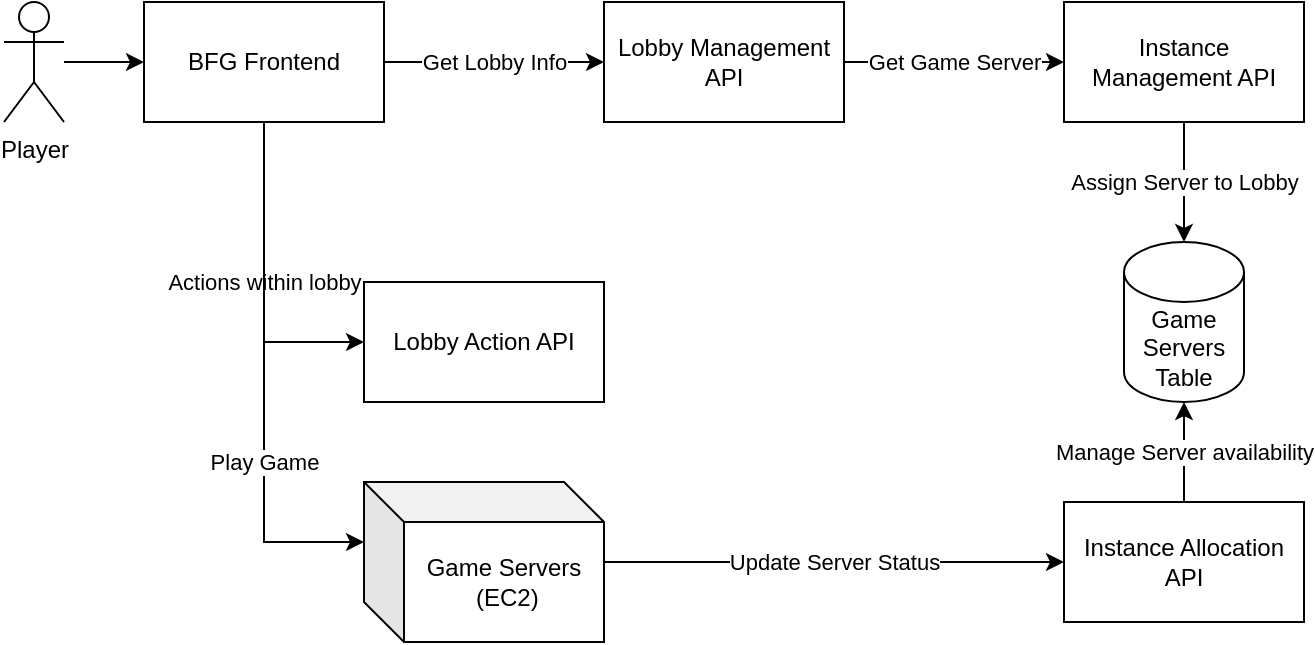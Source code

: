 <mxfile version="23.1.1" type="device">
  <diagram name="Page-1" id="kqTo7AYF7OkdLRpXlm0H">
    <mxGraphModel dx="794" dy="466" grid="1" gridSize="10" guides="1" tooltips="1" connect="1" arrows="1" fold="1" page="1" pageScale="1" pageWidth="850" pageHeight="1100" math="0" shadow="0">
      <root>
        <mxCell id="0" />
        <mxCell id="1" parent="0" />
        <mxCell id="nVO2MokBtu_pbqRF70A4-1" value="&lt;div&gt;Player&lt;/div&gt;" style="shape=umlActor;verticalLabelPosition=bottom;verticalAlign=top;html=1;outlineConnect=0;" vertex="1" parent="1">
          <mxGeometry x="60" y="140" width="30" height="60" as="geometry" />
        </mxCell>
        <mxCell id="nVO2MokBtu_pbqRF70A4-12" value="&lt;div&gt;Get Lobby Info&lt;/div&gt;" style="edgeStyle=orthogonalEdgeStyle;rounded=0;orthogonalLoop=1;jettySize=auto;html=1;entryX=0;entryY=0.5;entryDx=0;entryDy=0;" edge="1" parent="1" source="nVO2MokBtu_pbqRF70A4-4" target="nVO2MokBtu_pbqRF70A4-6">
          <mxGeometry relative="1" as="geometry">
            <Array as="points">
              <mxPoint x="320" y="170" />
              <mxPoint x="320" y="170" />
            </Array>
          </mxGeometry>
        </mxCell>
        <mxCell id="nVO2MokBtu_pbqRF70A4-18" value="&lt;div&gt;Actions within lobby&lt;/div&gt;" style="edgeStyle=orthogonalEdgeStyle;rounded=0;orthogonalLoop=1;jettySize=auto;html=1;entryX=0;entryY=0.5;entryDx=0;entryDy=0;" edge="1" parent="1" source="nVO2MokBtu_pbqRF70A4-4" target="nVO2MokBtu_pbqRF70A4-7">
          <mxGeometry relative="1" as="geometry" />
        </mxCell>
        <mxCell id="nVO2MokBtu_pbqRF70A4-4" value="&lt;div&gt;BFG Frontend&lt;/div&gt;" style="rounded=0;whiteSpace=wrap;html=1;" vertex="1" parent="1">
          <mxGeometry x="130" y="140" width="120" height="60" as="geometry" />
        </mxCell>
        <mxCell id="nVO2MokBtu_pbqRF70A4-5" value="" style="endArrow=classic;html=1;rounded=0;entryX=0;entryY=0.5;entryDx=0;entryDy=0;" edge="1" parent="1" target="nVO2MokBtu_pbqRF70A4-4">
          <mxGeometry width="50" height="50" relative="1" as="geometry">
            <mxPoint x="90" y="170" as="sourcePoint" />
            <mxPoint x="140" y="120" as="targetPoint" />
          </mxGeometry>
        </mxCell>
        <mxCell id="nVO2MokBtu_pbqRF70A4-20" value="&lt;div&gt;Get Game Server&lt;/div&gt;" style="edgeStyle=orthogonalEdgeStyle;rounded=0;orthogonalLoop=1;jettySize=auto;html=1;" edge="1" parent="1" source="nVO2MokBtu_pbqRF70A4-6" target="nVO2MokBtu_pbqRF70A4-8">
          <mxGeometry relative="1" as="geometry" />
        </mxCell>
        <mxCell id="nVO2MokBtu_pbqRF70A4-6" value="Lobby Management API" style="rounded=0;whiteSpace=wrap;html=1;" vertex="1" parent="1">
          <mxGeometry x="360" y="140" width="120" height="60" as="geometry" />
        </mxCell>
        <mxCell id="nVO2MokBtu_pbqRF70A4-7" value="&lt;div&gt;Lobby Action API&lt;/div&gt;" style="rounded=0;whiteSpace=wrap;html=1;" vertex="1" parent="1">
          <mxGeometry x="240" y="280" width="120" height="60" as="geometry" />
        </mxCell>
        <mxCell id="nVO2MokBtu_pbqRF70A4-8" value="Instance Management API" style="rounded=0;whiteSpace=wrap;html=1;" vertex="1" parent="1">
          <mxGeometry x="590" y="140" width="120" height="60" as="geometry" />
        </mxCell>
        <mxCell id="nVO2MokBtu_pbqRF70A4-9" value="Instance Allocation API" style="rounded=0;whiteSpace=wrap;html=1;" vertex="1" parent="1">
          <mxGeometry x="590" y="390" width="120" height="60" as="geometry" />
        </mxCell>
        <mxCell id="nVO2MokBtu_pbqRF70A4-27" value="&lt;div&gt;Update Server Status&lt;/div&gt;" style="edgeStyle=orthogonalEdgeStyle;rounded=0;orthogonalLoop=1;jettySize=auto;html=1;entryX=0;entryY=0.5;entryDx=0;entryDy=0;" edge="1" parent="1" source="nVO2MokBtu_pbqRF70A4-10" target="nVO2MokBtu_pbqRF70A4-9">
          <mxGeometry relative="1" as="geometry" />
        </mxCell>
        <mxCell id="nVO2MokBtu_pbqRF70A4-10" value="&lt;div&gt;Game Servers&lt;/div&gt;&lt;div&gt;&amp;nbsp;(EC2)&lt;/div&gt;" style="shape=cube;whiteSpace=wrap;html=1;boundedLbl=1;backgroundOutline=1;darkOpacity=0.05;darkOpacity2=0.1;" vertex="1" parent="1">
          <mxGeometry x="240" y="380" width="120" height="80" as="geometry" />
        </mxCell>
        <mxCell id="nVO2MokBtu_pbqRF70A4-22" value="Game Servers Table" style="shape=cylinder3;whiteSpace=wrap;html=1;boundedLbl=1;backgroundOutline=1;size=15;" vertex="1" parent="1">
          <mxGeometry x="620" y="260" width="60" height="80" as="geometry" />
        </mxCell>
        <mxCell id="nVO2MokBtu_pbqRF70A4-23" value="&lt;div&gt;Assign Server to Lobby&lt;/div&gt;" style="edgeStyle=orthogonalEdgeStyle;rounded=0;orthogonalLoop=1;jettySize=auto;html=1;entryX=0.5;entryY=0;entryDx=0;entryDy=0;entryPerimeter=0;" edge="1" parent="1" source="nVO2MokBtu_pbqRF70A4-8" target="nVO2MokBtu_pbqRF70A4-22">
          <mxGeometry relative="1" as="geometry" />
        </mxCell>
        <mxCell id="nVO2MokBtu_pbqRF70A4-24" value="Manage Server availability" style="edgeStyle=orthogonalEdgeStyle;rounded=0;orthogonalLoop=1;jettySize=auto;html=1;entryX=0.5;entryY=1;entryDx=0;entryDy=0;entryPerimeter=0;" edge="1" parent="1" source="nVO2MokBtu_pbqRF70A4-9" target="nVO2MokBtu_pbqRF70A4-22">
          <mxGeometry relative="1" as="geometry" />
        </mxCell>
        <mxCell id="nVO2MokBtu_pbqRF70A4-28" value="Play Game" style="edgeStyle=orthogonalEdgeStyle;rounded=0;orthogonalLoop=1;jettySize=auto;html=1;entryX=0;entryY=0;entryDx=0;entryDy=30;entryPerimeter=0;" edge="1" parent="1" source="nVO2MokBtu_pbqRF70A4-4" target="nVO2MokBtu_pbqRF70A4-10">
          <mxGeometry x="0.308" relative="1" as="geometry">
            <mxPoint as="offset" />
          </mxGeometry>
        </mxCell>
      </root>
    </mxGraphModel>
  </diagram>
</mxfile>
